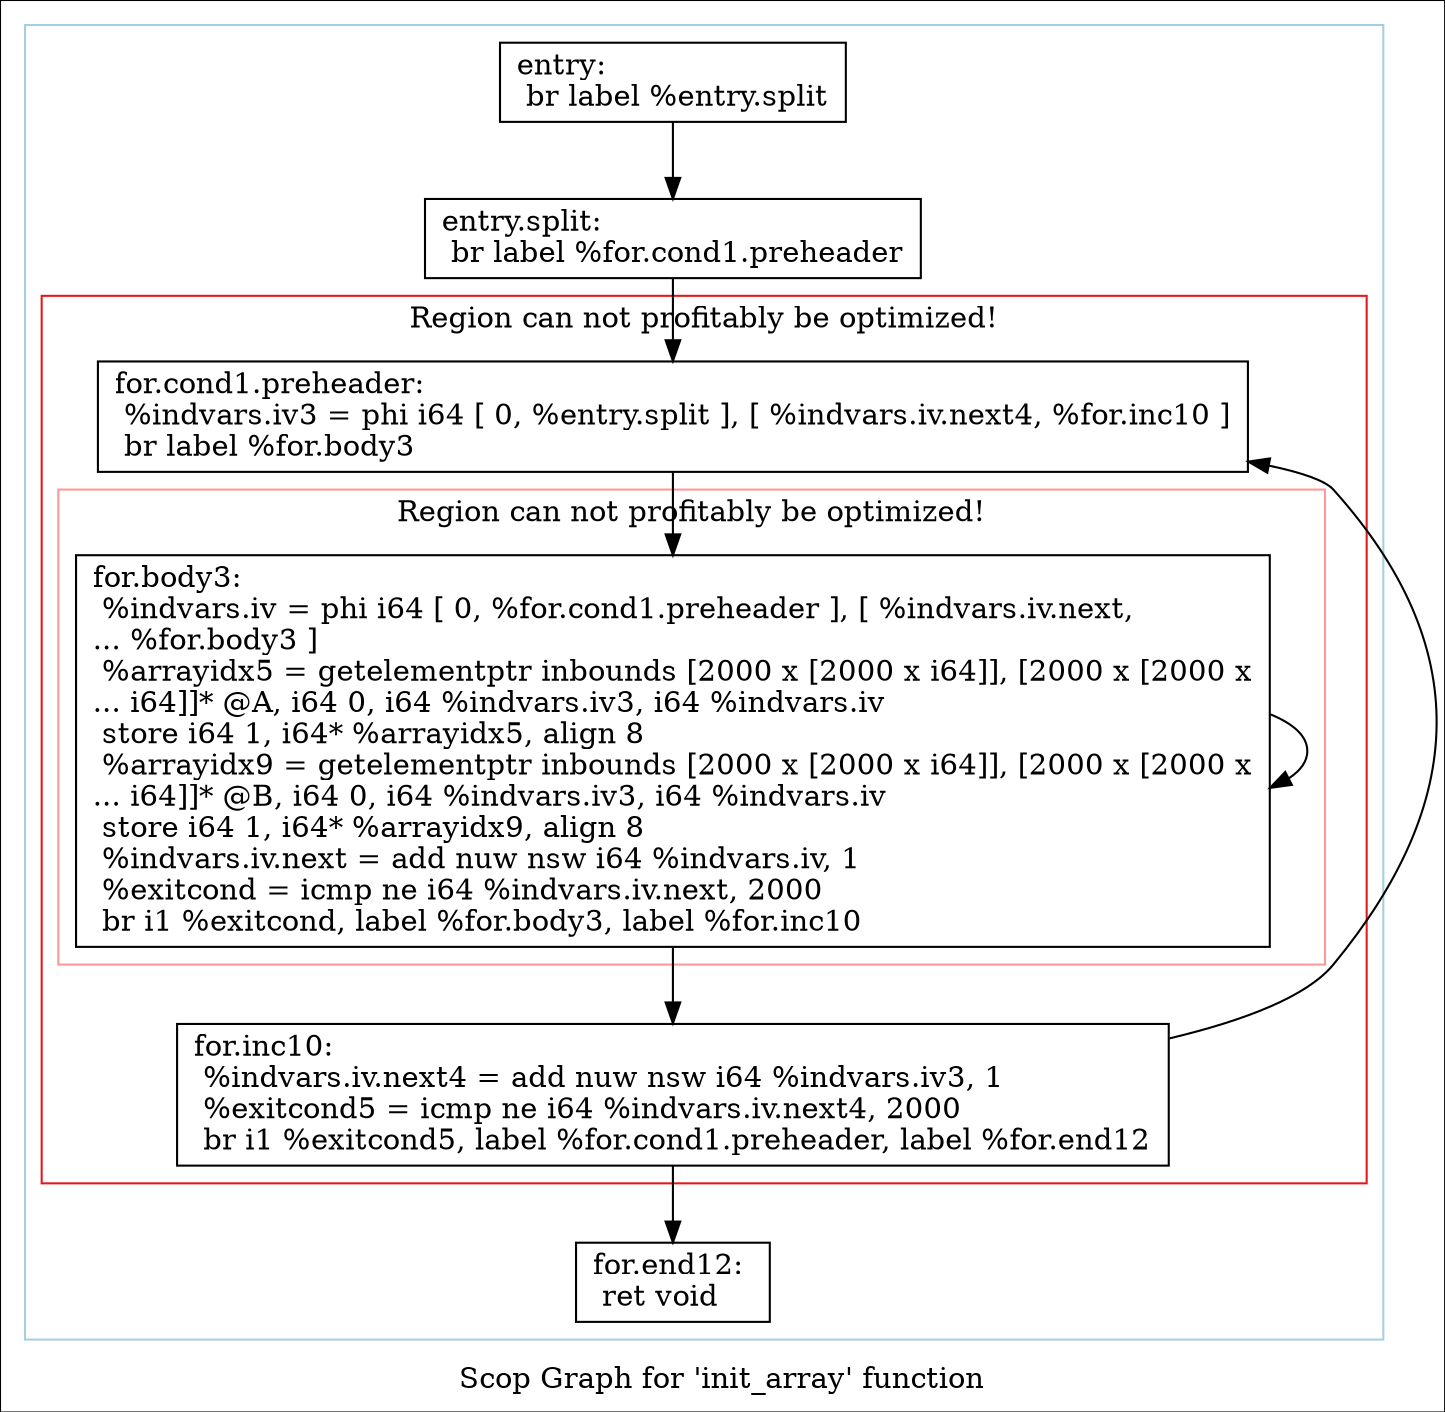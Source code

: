 digraph "Scop Graph for 'init_array' function" {
	label="Scop Graph for 'init_array' function";

	Node0x5e08f80 [shape=record,label="{entry:\l  br label %entry.split\l}"];
	Node0x5e08f80 -> Node0x5e07870;
	Node0x5e07870 [shape=record,label="{entry.split:                                      \l  br label %for.cond1.preheader\l}"];
	Node0x5e07870 -> Node0x5e078d0;
	Node0x5e078d0 [shape=record,label="{for.cond1.preheader:                              \l  %indvars.iv3 = phi i64 [ 0, %entry.split ], [ %indvars.iv.next4, %for.inc10 ]\l  br label %for.body3\l}"];
	Node0x5e078d0 -> Node0x5e079b0;
	Node0x5e079b0 [shape=record,label="{for.body3:                                        \l  %indvars.iv = phi i64 [ 0, %for.cond1.preheader ], [ %indvars.iv.next,\l... %for.body3 ]\l  %arrayidx5 = getelementptr inbounds [2000 x [2000 x i64]], [2000 x [2000 x\l... i64]]* @A, i64 0, i64 %indvars.iv3, i64 %indvars.iv\l  store i64 1, i64* %arrayidx5, align 8\l  %arrayidx9 = getelementptr inbounds [2000 x [2000 x i64]], [2000 x [2000 x\l... i64]]* @B, i64 0, i64 %indvars.iv3, i64 %indvars.iv\l  store i64 1, i64* %arrayidx9, align 8\l  %indvars.iv.next = add nuw nsw i64 %indvars.iv, 1\l  %exitcond = icmp ne i64 %indvars.iv.next, 2000\l  br i1 %exitcond, label %for.body3, label %for.inc10\l}"];
	Node0x5e079b0 -> Node0x5e079b0[constraint=false];
	Node0x5e079b0 -> Node0x5e09430;
	Node0x5e09430 [shape=record,label="{for.inc10:                                        \l  %indvars.iv.next4 = add nuw nsw i64 %indvars.iv3, 1\l  %exitcond5 = icmp ne i64 %indvars.iv.next4, 2000\l  br i1 %exitcond5, label %for.cond1.preheader, label %for.end12\l}"];
	Node0x5e09430 -> Node0x5e078d0[constraint=false];
	Node0x5e09430 -> Node0x5e09bd0;
	Node0x5e09bd0 [shape=record,label="{for.end12:                                        \l  ret void\l}"];
	colorscheme = "paired12"
        subgraph cluster_0x5dfc680 {
          label = "";
          style = solid;
          color = 1
          subgraph cluster_0x5dfc800 {
            label = "Region can not profitably be optimized!";
            style = solid;
            color = 6
            subgraph cluster_0x5dfc980 {
              label = "Region can not profitably be optimized!";
              style = solid;
              color = 5
              Node0x5e079b0;
            }
            Node0x5e078d0;
            Node0x5e09430;
          }
          Node0x5e08f80;
          Node0x5e07870;
          Node0x5e09bd0;
        }
}
